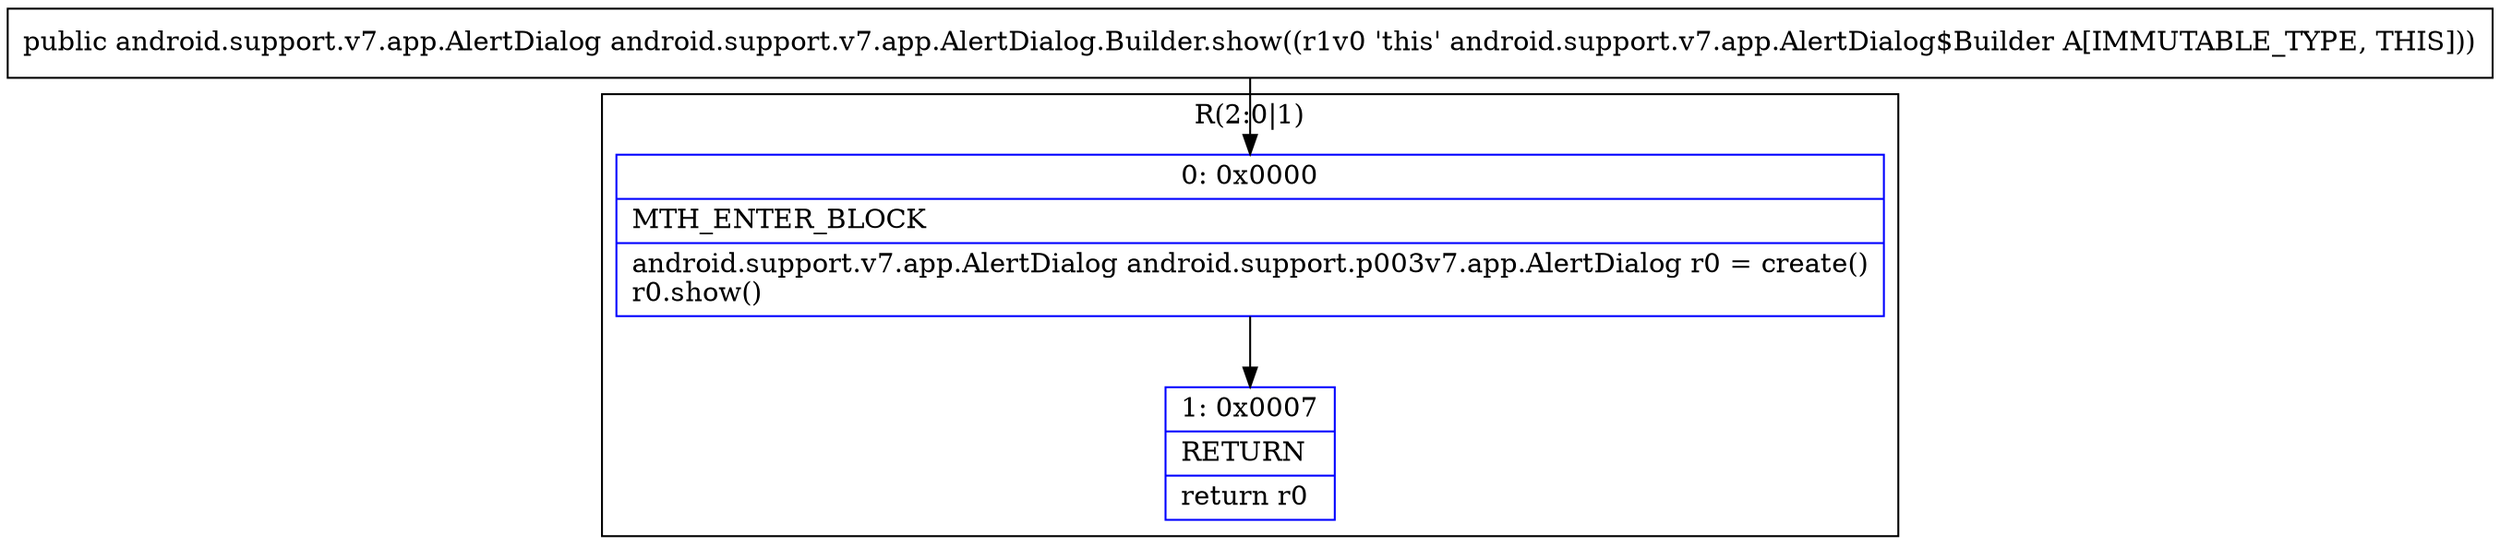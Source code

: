 digraph "CFG forandroid.support.v7.app.AlertDialog.Builder.show()Landroid\/support\/v7\/app\/AlertDialog;" {
subgraph cluster_Region_160232186 {
label = "R(2:0|1)";
node [shape=record,color=blue];
Node_0 [shape=record,label="{0\:\ 0x0000|MTH_ENTER_BLOCK\l|android.support.v7.app.AlertDialog android.support.p003v7.app.AlertDialog r0 = create()\lr0.show()\l}"];
Node_1 [shape=record,label="{1\:\ 0x0007|RETURN\l|return r0\l}"];
}
MethodNode[shape=record,label="{public android.support.v7.app.AlertDialog android.support.v7.app.AlertDialog.Builder.show((r1v0 'this' android.support.v7.app.AlertDialog$Builder A[IMMUTABLE_TYPE, THIS])) }"];
MethodNode -> Node_0;
Node_0 -> Node_1;
}

